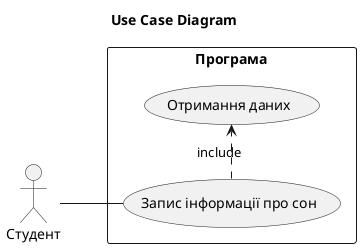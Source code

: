 @startuml
title Use Case Diagram

left to right direction

actor Студент
rectangle "Програма" {
    usecase (Запис інформації про сон)
    usecase (Отримання даних)
    
    Студент-- (Запис інформації про сон)
    (Запис інформації про сон) .> (Отримання даних) : include
}
@enduml
